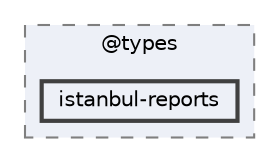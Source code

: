 digraph "pkiclassroomrescheduler/src/main/frontend/node_modules/@types/istanbul-reports"
{
 // LATEX_PDF_SIZE
  bgcolor="transparent";
  edge [fontname=Helvetica,fontsize=10,labelfontname=Helvetica,labelfontsize=10];
  node [fontname=Helvetica,fontsize=10,shape=box,height=0.2,width=0.4];
  compound=true
  subgraph clusterdir_4e994157bc6d0b5f80f6b9b3b1e8b410 {
    graph [ bgcolor="#edf0f7", pencolor="grey50", label="@types", fontname=Helvetica,fontsize=10 style="filled,dashed", URL="dir_4e994157bc6d0b5f80f6b9b3b1e8b410.html",tooltip=""]
  dir_b47119e04aa94802973779ac9221768a [label="istanbul-reports", fillcolor="#edf0f7", color="grey25", style="filled,bold", URL="dir_b47119e04aa94802973779ac9221768a.html",tooltip=""];
  }
}
